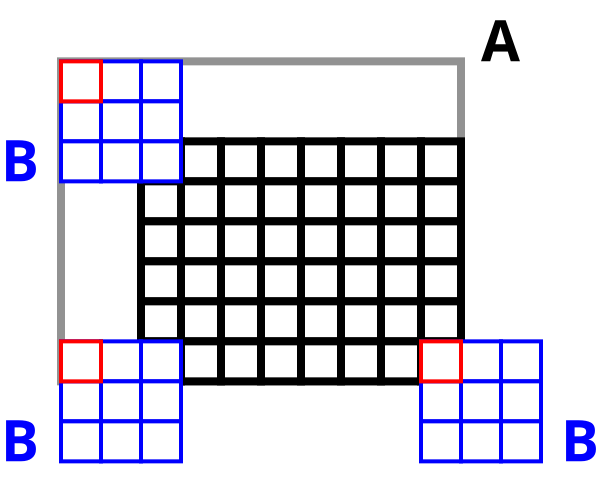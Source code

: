 <?xml version="1.0" encoding="UTF-8"?>
<dia:diagram xmlns:dia="http://www.lysator.liu.se/~alla/dia/">
  <dia:layer name="Segundo plano" visible="true" connectable="true" active="true">
    <dia:object type="Standard - Box" version="0" id="O0">
      <dia:attribute name="obj_pos">
        <dia:point val="12,4"/>
      </dia:attribute>
      <dia:attribute name="obj_bb">
        <dia:rectangle val="11.8,3.8;32.2,20.2"/>
      </dia:attribute>
      <dia:attribute name="elem_corner">
        <dia:point val="12,4"/>
      </dia:attribute>
      <dia:attribute name="elem_width">
        <dia:real val="20"/>
      </dia:attribute>
      <dia:attribute name="elem_height">
        <dia:real val="16"/>
      </dia:attribute>
      <dia:attribute name="border_width">
        <dia:real val="0.4"/>
      </dia:attribute>
      <dia:attribute name="border_color">
        <dia:color val="#929292ff"/>
      </dia:attribute>
      <dia:attribute name="show_background">
        <dia:boolean val="true"/>
      </dia:attribute>
    </dia:object>
    <dia:group>
      <dia:attribute name="meta">
        <dia:composite type="dict"/>
      </dia:attribute>
      <dia:attribute name="matrix"/>
      <dia:object type="Standard - Box" version="0" id="O1">
        <dia:attribute name="obj_pos">
          <dia:point val="16,8"/>
        </dia:attribute>
        <dia:attribute name="obj_bb">
          <dia:rectangle val="15.8,7.8;18.2,10.2"/>
        </dia:attribute>
        <dia:attribute name="elem_corner">
          <dia:point val="16,8"/>
        </dia:attribute>
        <dia:attribute name="elem_width">
          <dia:real val="2"/>
        </dia:attribute>
        <dia:attribute name="elem_height">
          <dia:real val="2"/>
        </dia:attribute>
        <dia:attribute name="border_width">
          <dia:real val="0.4"/>
        </dia:attribute>
        <dia:attribute name="show_background">
          <dia:boolean val="true"/>
        </dia:attribute>
      </dia:object>
      <dia:object type="Standard - Box" version="0" id="O2">
        <dia:attribute name="obj_pos">
          <dia:point val="18,8"/>
        </dia:attribute>
        <dia:attribute name="obj_bb">
          <dia:rectangle val="17.8,7.8;20.2,10.2"/>
        </dia:attribute>
        <dia:attribute name="elem_corner">
          <dia:point val="18,8"/>
        </dia:attribute>
        <dia:attribute name="elem_width">
          <dia:real val="2"/>
        </dia:attribute>
        <dia:attribute name="elem_height">
          <dia:real val="2"/>
        </dia:attribute>
        <dia:attribute name="border_width">
          <dia:real val="0.4"/>
        </dia:attribute>
        <dia:attribute name="show_background">
          <dia:boolean val="true"/>
        </dia:attribute>
      </dia:object>
      <dia:object type="Standard - Box" version="0" id="O3">
        <dia:attribute name="obj_pos">
          <dia:point val="16,10"/>
        </dia:attribute>
        <dia:attribute name="obj_bb">
          <dia:rectangle val="15.8,9.8;18.2,12.2"/>
        </dia:attribute>
        <dia:attribute name="elem_corner">
          <dia:point val="16,10"/>
        </dia:attribute>
        <dia:attribute name="elem_width">
          <dia:real val="2"/>
        </dia:attribute>
        <dia:attribute name="elem_height">
          <dia:real val="2"/>
        </dia:attribute>
        <dia:attribute name="border_width">
          <dia:real val="0.4"/>
        </dia:attribute>
        <dia:attribute name="show_background">
          <dia:boolean val="true"/>
        </dia:attribute>
      </dia:object>
      <dia:object type="Standard - Box" version="0" id="O4">
        <dia:attribute name="obj_pos">
          <dia:point val="18,10"/>
        </dia:attribute>
        <dia:attribute name="obj_bb">
          <dia:rectangle val="17.8,9.8;20.2,12.2"/>
        </dia:attribute>
        <dia:attribute name="elem_corner">
          <dia:point val="18,10"/>
        </dia:attribute>
        <dia:attribute name="elem_width">
          <dia:real val="2"/>
        </dia:attribute>
        <dia:attribute name="elem_height">
          <dia:real val="2"/>
        </dia:attribute>
        <dia:attribute name="border_width">
          <dia:real val="0.4"/>
        </dia:attribute>
        <dia:attribute name="show_background">
          <dia:boolean val="true"/>
        </dia:attribute>
      </dia:object>
      <dia:object type="Standard - Box" version="0" id="O5">
        <dia:attribute name="obj_pos">
          <dia:point val="20,8"/>
        </dia:attribute>
        <dia:attribute name="obj_bb">
          <dia:rectangle val="19.8,7.8;22.2,10.2"/>
        </dia:attribute>
        <dia:attribute name="elem_corner">
          <dia:point val="20,8"/>
        </dia:attribute>
        <dia:attribute name="elem_width">
          <dia:real val="2"/>
        </dia:attribute>
        <dia:attribute name="elem_height">
          <dia:real val="2"/>
        </dia:attribute>
        <dia:attribute name="border_width">
          <dia:real val="0.4"/>
        </dia:attribute>
        <dia:attribute name="show_background">
          <dia:boolean val="true"/>
        </dia:attribute>
      </dia:object>
      <dia:object type="Standard - Box" version="0" id="O6">
        <dia:attribute name="obj_pos">
          <dia:point val="22,8"/>
        </dia:attribute>
        <dia:attribute name="obj_bb">
          <dia:rectangle val="21.8,7.8;24.2,10.2"/>
        </dia:attribute>
        <dia:attribute name="elem_corner">
          <dia:point val="22,8"/>
        </dia:attribute>
        <dia:attribute name="elem_width">
          <dia:real val="2"/>
        </dia:attribute>
        <dia:attribute name="elem_height">
          <dia:real val="2"/>
        </dia:attribute>
        <dia:attribute name="border_width">
          <dia:real val="0.4"/>
        </dia:attribute>
        <dia:attribute name="show_background">
          <dia:boolean val="true"/>
        </dia:attribute>
      </dia:object>
      <dia:object type="Standard - Box" version="0" id="O7">
        <dia:attribute name="obj_pos">
          <dia:point val="20,10"/>
        </dia:attribute>
        <dia:attribute name="obj_bb">
          <dia:rectangle val="19.8,9.8;22.2,12.2"/>
        </dia:attribute>
        <dia:attribute name="elem_corner">
          <dia:point val="20,10"/>
        </dia:attribute>
        <dia:attribute name="elem_width">
          <dia:real val="2"/>
        </dia:attribute>
        <dia:attribute name="elem_height">
          <dia:real val="2"/>
        </dia:attribute>
        <dia:attribute name="border_width">
          <dia:real val="0.4"/>
        </dia:attribute>
        <dia:attribute name="show_background">
          <dia:boolean val="true"/>
        </dia:attribute>
      </dia:object>
      <dia:object type="Standard - Box" version="0" id="O8">
        <dia:attribute name="obj_pos">
          <dia:point val="22,10"/>
        </dia:attribute>
        <dia:attribute name="obj_bb">
          <dia:rectangle val="21.8,9.8;24.2,12.2"/>
        </dia:attribute>
        <dia:attribute name="elem_corner">
          <dia:point val="22,10"/>
        </dia:attribute>
        <dia:attribute name="elem_width">
          <dia:real val="2"/>
        </dia:attribute>
        <dia:attribute name="elem_height">
          <dia:real val="2"/>
        </dia:attribute>
        <dia:attribute name="border_width">
          <dia:real val="0.4"/>
        </dia:attribute>
        <dia:attribute name="show_background">
          <dia:boolean val="true"/>
        </dia:attribute>
      </dia:object>
      <dia:object type="Standard - Box" version="0" id="O9">
        <dia:attribute name="obj_pos">
          <dia:point val="16,12"/>
        </dia:attribute>
        <dia:attribute name="obj_bb">
          <dia:rectangle val="15.8,11.8;18.2,14.2"/>
        </dia:attribute>
        <dia:attribute name="elem_corner">
          <dia:point val="16,12"/>
        </dia:attribute>
        <dia:attribute name="elem_width">
          <dia:real val="2"/>
        </dia:attribute>
        <dia:attribute name="elem_height">
          <dia:real val="2"/>
        </dia:attribute>
        <dia:attribute name="border_width">
          <dia:real val="0.4"/>
        </dia:attribute>
        <dia:attribute name="show_background">
          <dia:boolean val="true"/>
        </dia:attribute>
      </dia:object>
      <dia:object type="Standard - Box" version="0" id="O10">
        <dia:attribute name="obj_pos">
          <dia:point val="18,12"/>
        </dia:attribute>
        <dia:attribute name="obj_bb">
          <dia:rectangle val="17.8,11.8;20.2,14.2"/>
        </dia:attribute>
        <dia:attribute name="elem_corner">
          <dia:point val="18,12"/>
        </dia:attribute>
        <dia:attribute name="elem_width">
          <dia:real val="2"/>
        </dia:attribute>
        <dia:attribute name="elem_height">
          <dia:real val="2"/>
        </dia:attribute>
        <dia:attribute name="border_width">
          <dia:real val="0.4"/>
        </dia:attribute>
        <dia:attribute name="show_background">
          <dia:boolean val="true"/>
        </dia:attribute>
      </dia:object>
      <dia:object type="Standard - Box" version="0" id="O11">
        <dia:attribute name="obj_pos">
          <dia:point val="16,14"/>
        </dia:attribute>
        <dia:attribute name="obj_bb">
          <dia:rectangle val="15.8,13.8;18.2,16.2"/>
        </dia:attribute>
        <dia:attribute name="elem_corner">
          <dia:point val="16,14"/>
        </dia:attribute>
        <dia:attribute name="elem_width">
          <dia:real val="2"/>
        </dia:attribute>
        <dia:attribute name="elem_height">
          <dia:real val="2"/>
        </dia:attribute>
        <dia:attribute name="border_width">
          <dia:real val="0.4"/>
        </dia:attribute>
        <dia:attribute name="show_background">
          <dia:boolean val="true"/>
        </dia:attribute>
      </dia:object>
      <dia:object type="Standard - Box" version="0" id="O12">
        <dia:attribute name="obj_pos">
          <dia:point val="18,14"/>
        </dia:attribute>
        <dia:attribute name="obj_bb">
          <dia:rectangle val="17.8,13.8;20.2,16.2"/>
        </dia:attribute>
        <dia:attribute name="elem_corner">
          <dia:point val="18,14"/>
        </dia:attribute>
        <dia:attribute name="elem_width">
          <dia:real val="2"/>
        </dia:attribute>
        <dia:attribute name="elem_height">
          <dia:real val="2"/>
        </dia:attribute>
        <dia:attribute name="border_width">
          <dia:real val="0.4"/>
        </dia:attribute>
        <dia:attribute name="show_background">
          <dia:boolean val="true"/>
        </dia:attribute>
      </dia:object>
      <dia:object type="Standard - Box" version="0" id="O13">
        <dia:attribute name="obj_pos">
          <dia:point val="20,12"/>
        </dia:attribute>
        <dia:attribute name="obj_bb">
          <dia:rectangle val="19.8,11.8;22.2,14.2"/>
        </dia:attribute>
        <dia:attribute name="elem_corner">
          <dia:point val="20,12"/>
        </dia:attribute>
        <dia:attribute name="elem_width">
          <dia:real val="2"/>
        </dia:attribute>
        <dia:attribute name="elem_height">
          <dia:real val="2"/>
        </dia:attribute>
        <dia:attribute name="border_width">
          <dia:real val="0.4"/>
        </dia:attribute>
        <dia:attribute name="show_background">
          <dia:boolean val="true"/>
        </dia:attribute>
      </dia:object>
      <dia:object type="Standard - Box" version="0" id="O14">
        <dia:attribute name="obj_pos">
          <dia:point val="22,12"/>
        </dia:attribute>
        <dia:attribute name="obj_bb">
          <dia:rectangle val="21.8,11.8;24.2,14.2"/>
        </dia:attribute>
        <dia:attribute name="elem_corner">
          <dia:point val="22,12"/>
        </dia:attribute>
        <dia:attribute name="elem_width">
          <dia:real val="2"/>
        </dia:attribute>
        <dia:attribute name="elem_height">
          <dia:real val="2"/>
        </dia:attribute>
        <dia:attribute name="border_width">
          <dia:real val="0.4"/>
        </dia:attribute>
        <dia:attribute name="show_background">
          <dia:boolean val="true"/>
        </dia:attribute>
      </dia:object>
      <dia:object type="Standard - Box" version="0" id="O15">
        <dia:attribute name="obj_pos">
          <dia:point val="20,14"/>
        </dia:attribute>
        <dia:attribute name="obj_bb">
          <dia:rectangle val="19.8,13.8;22.2,16.2"/>
        </dia:attribute>
        <dia:attribute name="elem_corner">
          <dia:point val="20,14"/>
        </dia:attribute>
        <dia:attribute name="elem_width">
          <dia:real val="2"/>
        </dia:attribute>
        <dia:attribute name="elem_height">
          <dia:real val="2"/>
        </dia:attribute>
        <dia:attribute name="border_width">
          <dia:real val="0.4"/>
        </dia:attribute>
        <dia:attribute name="show_background">
          <dia:boolean val="true"/>
        </dia:attribute>
      </dia:object>
      <dia:object type="Standard - Box" version="0" id="O16">
        <dia:attribute name="obj_pos">
          <dia:point val="22,14"/>
        </dia:attribute>
        <dia:attribute name="obj_bb">
          <dia:rectangle val="21.8,13.8;24.2,16.2"/>
        </dia:attribute>
        <dia:attribute name="elem_corner">
          <dia:point val="22,14"/>
        </dia:attribute>
        <dia:attribute name="elem_width">
          <dia:real val="2"/>
        </dia:attribute>
        <dia:attribute name="elem_height">
          <dia:real val="2"/>
        </dia:attribute>
        <dia:attribute name="border_width">
          <dia:real val="0.4"/>
        </dia:attribute>
        <dia:attribute name="show_background">
          <dia:boolean val="true"/>
        </dia:attribute>
      </dia:object>
      <dia:object type="Standard - Box" version="0" id="O17">
        <dia:attribute name="obj_pos">
          <dia:point val="24,8"/>
        </dia:attribute>
        <dia:attribute name="obj_bb">
          <dia:rectangle val="23.8,7.8;26.2,10.2"/>
        </dia:attribute>
        <dia:attribute name="elem_corner">
          <dia:point val="24,8"/>
        </dia:attribute>
        <dia:attribute name="elem_width">
          <dia:real val="2"/>
        </dia:attribute>
        <dia:attribute name="elem_height">
          <dia:real val="2"/>
        </dia:attribute>
        <dia:attribute name="border_width">
          <dia:real val="0.4"/>
        </dia:attribute>
        <dia:attribute name="show_background">
          <dia:boolean val="true"/>
        </dia:attribute>
      </dia:object>
      <dia:object type="Standard - Box" version="0" id="O18">
        <dia:attribute name="obj_pos">
          <dia:point val="26,8"/>
        </dia:attribute>
        <dia:attribute name="obj_bb">
          <dia:rectangle val="25.8,7.8;28.2,10.2"/>
        </dia:attribute>
        <dia:attribute name="elem_corner">
          <dia:point val="26,8"/>
        </dia:attribute>
        <dia:attribute name="elem_width">
          <dia:real val="2"/>
        </dia:attribute>
        <dia:attribute name="elem_height">
          <dia:real val="2"/>
        </dia:attribute>
        <dia:attribute name="border_width">
          <dia:real val="0.4"/>
        </dia:attribute>
        <dia:attribute name="show_background">
          <dia:boolean val="true"/>
        </dia:attribute>
      </dia:object>
      <dia:object type="Standard - Box" version="0" id="O19">
        <dia:attribute name="obj_pos">
          <dia:point val="24,10"/>
        </dia:attribute>
        <dia:attribute name="obj_bb">
          <dia:rectangle val="23.8,9.8;26.2,12.2"/>
        </dia:attribute>
        <dia:attribute name="elem_corner">
          <dia:point val="24,10"/>
        </dia:attribute>
        <dia:attribute name="elem_width">
          <dia:real val="2"/>
        </dia:attribute>
        <dia:attribute name="elem_height">
          <dia:real val="2"/>
        </dia:attribute>
        <dia:attribute name="border_width">
          <dia:real val="0.4"/>
        </dia:attribute>
        <dia:attribute name="show_background">
          <dia:boolean val="true"/>
        </dia:attribute>
      </dia:object>
      <dia:object type="Standard - Box" version="0" id="O20">
        <dia:attribute name="obj_pos">
          <dia:point val="26,10"/>
        </dia:attribute>
        <dia:attribute name="obj_bb">
          <dia:rectangle val="25.8,9.8;28.2,12.2"/>
        </dia:attribute>
        <dia:attribute name="elem_corner">
          <dia:point val="26,10"/>
        </dia:attribute>
        <dia:attribute name="elem_width">
          <dia:real val="2"/>
        </dia:attribute>
        <dia:attribute name="elem_height">
          <dia:real val="2"/>
        </dia:attribute>
        <dia:attribute name="border_width">
          <dia:real val="0.4"/>
        </dia:attribute>
        <dia:attribute name="show_background">
          <dia:boolean val="true"/>
        </dia:attribute>
      </dia:object>
      <dia:object type="Standard - Box" version="0" id="O21">
        <dia:attribute name="obj_pos">
          <dia:point val="24,12"/>
        </dia:attribute>
        <dia:attribute name="obj_bb">
          <dia:rectangle val="23.8,11.8;26.2,14.2"/>
        </dia:attribute>
        <dia:attribute name="elem_corner">
          <dia:point val="24,12"/>
        </dia:attribute>
        <dia:attribute name="elem_width">
          <dia:real val="2"/>
        </dia:attribute>
        <dia:attribute name="elem_height">
          <dia:real val="2"/>
        </dia:attribute>
        <dia:attribute name="border_width">
          <dia:real val="0.4"/>
        </dia:attribute>
        <dia:attribute name="show_background">
          <dia:boolean val="true"/>
        </dia:attribute>
      </dia:object>
      <dia:object type="Standard - Box" version="0" id="O22">
        <dia:attribute name="obj_pos">
          <dia:point val="26,12"/>
        </dia:attribute>
        <dia:attribute name="obj_bb">
          <dia:rectangle val="25.8,11.8;28.2,14.2"/>
        </dia:attribute>
        <dia:attribute name="elem_corner">
          <dia:point val="26,12"/>
        </dia:attribute>
        <dia:attribute name="elem_width">
          <dia:real val="2"/>
        </dia:attribute>
        <dia:attribute name="elem_height">
          <dia:real val="2"/>
        </dia:attribute>
        <dia:attribute name="border_width">
          <dia:real val="0.4"/>
        </dia:attribute>
        <dia:attribute name="show_background">
          <dia:boolean val="true"/>
        </dia:attribute>
      </dia:object>
      <dia:object type="Standard - Box" version="0" id="O23">
        <dia:attribute name="obj_pos">
          <dia:point val="24,14"/>
        </dia:attribute>
        <dia:attribute name="obj_bb">
          <dia:rectangle val="23.8,13.8;26.2,16.2"/>
        </dia:attribute>
        <dia:attribute name="elem_corner">
          <dia:point val="24,14"/>
        </dia:attribute>
        <dia:attribute name="elem_width">
          <dia:real val="2"/>
        </dia:attribute>
        <dia:attribute name="elem_height">
          <dia:real val="2"/>
        </dia:attribute>
        <dia:attribute name="border_width">
          <dia:real val="0.4"/>
        </dia:attribute>
        <dia:attribute name="show_background">
          <dia:boolean val="true"/>
        </dia:attribute>
      </dia:object>
      <dia:object type="Standard - Box" version="0" id="O24">
        <dia:attribute name="obj_pos">
          <dia:point val="26,14"/>
        </dia:attribute>
        <dia:attribute name="obj_bb">
          <dia:rectangle val="25.8,13.8;28.2,16.2"/>
        </dia:attribute>
        <dia:attribute name="elem_corner">
          <dia:point val="26,14"/>
        </dia:attribute>
        <dia:attribute name="elem_width">
          <dia:real val="2"/>
        </dia:attribute>
        <dia:attribute name="elem_height">
          <dia:real val="2"/>
        </dia:attribute>
        <dia:attribute name="border_width">
          <dia:real val="0.4"/>
        </dia:attribute>
        <dia:attribute name="show_background">
          <dia:boolean val="true"/>
        </dia:attribute>
      </dia:object>
      <dia:object type="Standard - Box" version="0" id="O25">
        <dia:attribute name="obj_pos">
          <dia:point val="16,16"/>
        </dia:attribute>
        <dia:attribute name="obj_bb">
          <dia:rectangle val="15.8,15.8;18.2,18.2"/>
        </dia:attribute>
        <dia:attribute name="elem_corner">
          <dia:point val="16,16"/>
        </dia:attribute>
        <dia:attribute name="elem_width">
          <dia:real val="2"/>
        </dia:attribute>
        <dia:attribute name="elem_height">
          <dia:real val="2"/>
        </dia:attribute>
        <dia:attribute name="border_width">
          <dia:real val="0.4"/>
        </dia:attribute>
        <dia:attribute name="show_background">
          <dia:boolean val="true"/>
        </dia:attribute>
      </dia:object>
      <dia:object type="Standard - Box" version="0" id="O26">
        <dia:attribute name="obj_pos">
          <dia:point val="18,16"/>
        </dia:attribute>
        <dia:attribute name="obj_bb">
          <dia:rectangle val="17.8,15.8;20.2,18.2"/>
        </dia:attribute>
        <dia:attribute name="elem_corner">
          <dia:point val="18,16"/>
        </dia:attribute>
        <dia:attribute name="elem_width">
          <dia:real val="2"/>
        </dia:attribute>
        <dia:attribute name="elem_height">
          <dia:real val="2"/>
        </dia:attribute>
        <dia:attribute name="border_width">
          <dia:real val="0.4"/>
        </dia:attribute>
        <dia:attribute name="show_background">
          <dia:boolean val="true"/>
        </dia:attribute>
      </dia:object>
      <dia:object type="Standard - Box" version="0" id="O27">
        <dia:attribute name="obj_pos">
          <dia:point val="16,18"/>
        </dia:attribute>
        <dia:attribute name="obj_bb">
          <dia:rectangle val="15.8,17.8;18.2,20.2"/>
        </dia:attribute>
        <dia:attribute name="elem_corner">
          <dia:point val="16,18"/>
        </dia:attribute>
        <dia:attribute name="elem_width">
          <dia:real val="2"/>
        </dia:attribute>
        <dia:attribute name="elem_height">
          <dia:real val="2"/>
        </dia:attribute>
        <dia:attribute name="border_width">
          <dia:real val="0.4"/>
        </dia:attribute>
        <dia:attribute name="show_background">
          <dia:boolean val="true"/>
        </dia:attribute>
      </dia:object>
      <dia:object type="Standard - Box" version="0" id="O28">
        <dia:attribute name="obj_pos">
          <dia:point val="18,18"/>
        </dia:attribute>
        <dia:attribute name="obj_bb">
          <dia:rectangle val="17.8,17.8;20.2,20.2"/>
        </dia:attribute>
        <dia:attribute name="elem_corner">
          <dia:point val="18,18"/>
        </dia:attribute>
        <dia:attribute name="elem_width">
          <dia:real val="2"/>
        </dia:attribute>
        <dia:attribute name="elem_height">
          <dia:real val="2"/>
        </dia:attribute>
        <dia:attribute name="border_width">
          <dia:real val="0.4"/>
        </dia:attribute>
        <dia:attribute name="show_background">
          <dia:boolean val="true"/>
        </dia:attribute>
      </dia:object>
      <dia:object type="Standard - Box" version="0" id="O29">
        <dia:attribute name="obj_pos">
          <dia:point val="20,16"/>
        </dia:attribute>
        <dia:attribute name="obj_bb">
          <dia:rectangle val="19.8,15.8;22.2,18.2"/>
        </dia:attribute>
        <dia:attribute name="elem_corner">
          <dia:point val="20,16"/>
        </dia:attribute>
        <dia:attribute name="elem_width">
          <dia:real val="2"/>
        </dia:attribute>
        <dia:attribute name="elem_height">
          <dia:real val="2"/>
        </dia:attribute>
        <dia:attribute name="border_width">
          <dia:real val="0.4"/>
        </dia:attribute>
        <dia:attribute name="show_background">
          <dia:boolean val="true"/>
        </dia:attribute>
      </dia:object>
      <dia:object type="Standard - Box" version="0" id="O30">
        <dia:attribute name="obj_pos">
          <dia:point val="22,16"/>
        </dia:attribute>
        <dia:attribute name="obj_bb">
          <dia:rectangle val="21.8,15.8;24.2,18.2"/>
        </dia:attribute>
        <dia:attribute name="elem_corner">
          <dia:point val="22,16"/>
        </dia:attribute>
        <dia:attribute name="elem_width">
          <dia:real val="2"/>
        </dia:attribute>
        <dia:attribute name="elem_height">
          <dia:real val="2"/>
        </dia:attribute>
        <dia:attribute name="border_width">
          <dia:real val="0.4"/>
        </dia:attribute>
        <dia:attribute name="show_background">
          <dia:boolean val="true"/>
        </dia:attribute>
      </dia:object>
      <dia:object type="Standard - Box" version="0" id="O31">
        <dia:attribute name="obj_pos">
          <dia:point val="20,18"/>
        </dia:attribute>
        <dia:attribute name="obj_bb">
          <dia:rectangle val="19.8,17.8;22.2,20.2"/>
        </dia:attribute>
        <dia:attribute name="elem_corner">
          <dia:point val="20,18"/>
        </dia:attribute>
        <dia:attribute name="elem_width">
          <dia:real val="2"/>
        </dia:attribute>
        <dia:attribute name="elem_height">
          <dia:real val="2"/>
        </dia:attribute>
        <dia:attribute name="border_width">
          <dia:real val="0.4"/>
        </dia:attribute>
        <dia:attribute name="show_background">
          <dia:boolean val="true"/>
        </dia:attribute>
      </dia:object>
      <dia:object type="Standard - Box" version="0" id="O32">
        <dia:attribute name="obj_pos">
          <dia:point val="22,18"/>
        </dia:attribute>
        <dia:attribute name="obj_bb">
          <dia:rectangle val="21.8,17.8;24.2,20.2"/>
        </dia:attribute>
        <dia:attribute name="elem_corner">
          <dia:point val="22,18"/>
        </dia:attribute>
        <dia:attribute name="elem_width">
          <dia:real val="2"/>
        </dia:attribute>
        <dia:attribute name="elem_height">
          <dia:real val="2"/>
        </dia:attribute>
        <dia:attribute name="border_width">
          <dia:real val="0.4"/>
        </dia:attribute>
        <dia:attribute name="show_background">
          <dia:boolean val="true"/>
        </dia:attribute>
      </dia:object>
      <dia:object type="Standard - Box" version="0" id="O33">
        <dia:attribute name="obj_pos">
          <dia:point val="24,16"/>
        </dia:attribute>
        <dia:attribute name="obj_bb">
          <dia:rectangle val="23.8,15.8;26.2,18.2"/>
        </dia:attribute>
        <dia:attribute name="elem_corner">
          <dia:point val="24,16"/>
        </dia:attribute>
        <dia:attribute name="elem_width">
          <dia:real val="2"/>
        </dia:attribute>
        <dia:attribute name="elem_height">
          <dia:real val="2"/>
        </dia:attribute>
        <dia:attribute name="border_width">
          <dia:real val="0.4"/>
        </dia:attribute>
        <dia:attribute name="show_background">
          <dia:boolean val="true"/>
        </dia:attribute>
      </dia:object>
      <dia:object type="Standard - Box" version="0" id="O34">
        <dia:attribute name="obj_pos">
          <dia:point val="26,16"/>
        </dia:attribute>
        <dia:attribute name="obj_bb">
          <dia:rectangle val="25.8,15.8;28.2,18.2"/>
        </dia:attribute>
        <dia:attribute name="elem_corner">
          <dia:point val="26,16"/>
        </dia:attribute>
        <dia:attribute name="elem_width">
          <dia:real val="2"/>
        </dia:attribute>
        <dia:attribute name="elem_height">
          <dia:real val="2"/>
        </dia:attribute>
        <dia:attribute name="border_width">
          <dia:real val="0.4"/>
        </dia:attribute>
        <dia:attribute name="show_background">
          <dia:boolean val="true"/>
        </dia:attribute>
      </dia:object>
      <dia:object type="Standard - Box" version="0" id="O35">
        <dia:attribute name="obj_pos">
          <dia:point val="24,18"/>
        </dia:attribute>
        <dia:attribute name="obj_bb">
          <dia:rectangle val="23.8,17.8;26.2,20.2"/>
        </dia:attribute>
        <dia:attribute name="elem_corner">
          <dia:point val="24,18"/>
        </dia:attribute>
        <dia:attribute name="elem_width">
          <dia:real val="2"/>
        </dia:attribute>
        <dia:attribute name="elem_height">
          <dia:real val="2"/>
        </dia:attribute>
        <dia:attribute name="border_width">
          <dia:real val="0.4"/>
        </dia:attribute>
        <dia:attribute name="show_background">
          <dia:boolean val="true"/>
        </dia:attribute>
      </dia:object>
      <dia:object type="Standard - Box" version="0" id="O36">
        <dia:attribute name="obj_pos">
          <dia:point val="26,18"/>
        </dia:attribute>
        <dia:attribute name="obj_bb">
          <dia:rectangle val="25.8,17.8;28.2,20.2"/>
        </dia:attribute>
        <dia:attribute name="elem_corner">
          <dia:point val="26,18"/>
        </dia:attribute>
        <dia:attribute name="elem_width">
          <dia:real val="2"/>
        </dia:attribute>
        <dia:attribute name="elem_height">
          <dia:real val="2"/>
        </dia:attribute>
        <dia:attribute name="border_width">
          <dia:real val="0.4"/>
        </dia:attribute>
        <dia:attribute name="show_background">
          <dia:boolean val="true"/>
        </dia:attribute>
      </dia:object>
      <dia:object type="Standard - Box" version="0" id="O37">
        <dia:attribute name="obj_pos">
          <dia:point val="28,8"/>
        </dia:attribute>
        <dia:attribute name="obj_bb">
          <dia:rectangle val="27.8,7.8;30.2,10.2"/>
        </dia:attribute>
        <dia:attribute name="elem_corner">
          <dia:point val="28,8"/>
        </dia:attribute>
        <dia:attribute name="elem_width">
          <dia:real val="2"/>
        </dia:attribute>
        <dia:attribute name="elem_height">
          <dia:real val="2"/>
        </dia:attribute>
        <dia:attribute name="border_width">
          <dia:real val="0.4"/>
        </dia:attribute>
        <dia:attribute name="show_background">
          <dia:boolean val="true"/>
        </dia:attribute>
      </dia:object>
      <dia:object type="Standard - Box" version="0" id="O38">
        <dia:attribute name="obj_pos">
          <dia:point val="30,8"/>
        </dia:attribute>
        <dia:attribute name="obj_bb">
          <dia:rectangle val="29.8,7.8;32.2,10.2"/>
        </dia:attribute>
        <dia:attribute name="elem_corner">
          <dia:point val="30,8"/>
        </dia:attribute>
        <dia:attribute name="elem_width">
          <dia:real val="2"/>
        </dia:attribute>
        <dia:attribute name="elem_height">
          <dia:real val="2"/>
        </dia:attribute>
        <dia:attribute name="border_width">
          <dia:real val="0.4"/>
        </dia:attribute>
        <dia:attribute name="show_background">
          <dia:boolean val="true"/>
        </dia:attribute>
      </dia:object>
      <dia:object type="Standard - Box" version="0" id="O39">
        <dia:attribute name="obj_pos">
          <dia:point val="28,10"/>
        </dia:attribute>
        <dia:attribute name="obj_bb">
          <dia:rectangle val="27.8,9.8;30.2,12.2"/>
        </dia:attribute>
        <dia:attribute name="elem_corner">
          <dia:point val="28,10"/>
        </dia:attribute>
        <dia:attribute name="elem_width">
          <dia:real val="2"/>
        </dia:attribute>
        <dia:attribute name="elem_height">
          <dia:real val="2"/>
        </dia:attribute>
        <dia:attribute name="border_width">
          <dia:real val="0.4"/>
        </dia:attribute>
        <dia:attribute name="show_background">
          <dia:boolean val="true"/>
        </dia:attribute>
      </dia:object>
      <dia:object type="Standard - Box" version="0" id="O40">
        <dia:attribute name="obj_pos">
          <dia:point val="30,10"/>
        </dia:attribute>
        <dia:attribute name="obj_bb">
          <dia:rectangle val="29.8,9.8;32.2,12.2"/>
        </dia:attribute>
        <dia:attribute name="elem_corner">
          <dia:point val="30,10"/>
        </dia:attribute>
        <dia:attribute name="elem_width">
          <dia:real val="2"/>
        </dia:attribute>
        <dia:attribute name="elem_height">
          <dia:real val="2"/>
        </dia:attribute>
        <dia:attribute name="border_width">
          <dia:real val="0.4"/>
        </dia:attribute>
        <dia:attribute name="show_background">
          <dia:boolean val="true"/>
        </dia:attribute>
      </dia:object>
      <dia:object type="Standard - Box" version="0" id="O41">
        <dia:attribute name="obj_pos">
          <dia:point val="28,12"/>
        </dia:attribute>
        <dia:attribute name="obj_bb">
          <dia:rectangle val="27.8,11.8;30.2,14.2"/>
        </dia:attribute>
        <dia:attribute name="elem_corner">
          <dia:point val="28,12"/>
        </dia:attribute>
        <dia:attribute name="elem_width">
          <dia:real val="2"/>
        </dia:attribute>
        <dia:attribute name="elem_height">
          <dia:real val="2"/>
        </dia:attribute>
        <dia:attribute name="border_width">
          <dia:real val="0.4"/>
        </dia:attribute>
        <dia:attribute name="show_background">
          <dia:boolean val="true"/>
        </dia:attribute>
      </dia:object>
      <dia:object type="Standard - Box" version="0" id="O42">
        <dia:attribute name="obj_pos">
          <dia:point val="30,12"/>
        </dia:attribute>
        <dia:attribute name="obj_bb">
          <dia:rectangle val="29.8,11.8;32.2,14.2"/>
        </dia:attribute>
        <dia:attribute name="elem_corner">
          <dia:point val="30,12"/>
        </dia:attribute>
        <dia:attribute name="elem_width">
          <dia:real val="2"/>
        </dia:attribute>
        <dia:attribute name="elem_height">
          <dia:real val="2"/>
        </dia:attribute>
        <dia:attribute name="border_width">
          <dia:real val="0.4"/>
        </dia:attribute>
        <dia:attribute name="show_background">
          <dia:boolean val="true"/>
        </dia:attribute>
      </dia:object>
      <dia:object type="Standard - Box" version="0" id="O43">
        <dia:attribute name="obj_pos">
          <dia:point val="28,14"/>
        </dia:attribute>
        <dia:attribute name="obj_bb">
          <dia:rectangle val="27.8,13.8;30.2,16.2"/>
        </dia:attribute>
        <dia:attribute name="elem_corner">
          <dia:point val="28,14"/>
        </dia:attribute>
        <dia:attribute name="elem_width">
          <dia:real val="2"/>
        </dia:attribute>
        <dia:attribute name="elem_height">
          <dia:real val="2"/>
        </dia:attribute>
        <dia:attribute name="border_width">
          <dia:real val="0.4"/>
        </dia:attribute>
        <dia:attribute name="show_background">
          <dia:boolean val="true"/>
        </dia:attribute>
      </dia:object>
      <dia:object type="Standard - Box" version="0" id="O44">
        <dia:attribute name="obj_pos">
          <dia:point val="30,14"/>
        </dia:attribute>
        <dia:attribute name="obj_bb">
          <dia:rectangle val="29.8,13.8;32.2,16.2"/>
        </dia:attribute>
        <dia:attribute name="elem_corner">
          <dia:point val="30,14"/>
        </dia:attribute>
        <dia:attribute name="elem_width">
          <dia:real val="2"/>
        </dia:attribute>
        <dia:attribute name="elem_height">
          <dia:real val="2"/>
        </dia:attribute>
        <dia:attribute name="border_width">
          <dia:real val="0.4"/>
        </dia:attribute>
        <dia:attribute name="show_background">
          <dia:boolean val="true"/>
        </dia:attribute>
      </dia:object>
      <dia:object type="Standard - Box" version="0" id="O45">
        <dia:attribute name="obj_pos">
          <dia:point val="28,16"/>
        </dia:attribute>
        <dia:attribute name="obj_bb">
          <dia:rectangle val="27.8,15.8;30.2,18.2"/>
        </dia:attribute>
        <dia:attribute name="elem_corner">
          <dia:point val="28,16"/>
        </dia:attribute>
        <dia:attribute name="elem_width">
          <dia:real val="2"/>
        </dia:attribute>
        <dia:attribute name="elem_height">
          <dia:real val="2"/>
        </dia:attribute>
        <dia:attribute name="border_width">
          <dia:real val="0.4"/>
        </dia:attribute>
        <dia:attribute name="show_background">
          <dia:boolean val="true"/>
        </dia:attribute>
      </dia:object>
      <dia:object type="Standard - Box" version="0" id="O46">
        <dia:attribute name="obj_pos">
          <dia:point val="30,16"/>
        </dia:attribute>
        <dia:attribute name="obj_bb">
          <dia:rectangle val="29.8,15.8;32.2,18.2"/>
        </dia:attribute>
        <dia:attribute name="elem_corner">
          <dia:point val="30,16"/>
        </dia:attribute>
        <dia:attribute name="elem_width">
          <dia:real val="2"/>
        </dia:attribute>
        <dia:attribute name="elem_height">
          <dia:real val="2"/>
        </dia:attribute>
        <dia:attribute name="border_width">
          <dia:real val="0.4"/>
        </dia:attribute>
        <dia:attribute name="show_background">
          <dia:boolean val="true"/>
        </dia:attribute>
      </dia:object>
      <dia:object type="Standard - Box" version="0" id="O47">
        <dia:attribute name="obj_pos">
          <dia:point val="28,18"/>
        </dia:attribute>
        <dia:attribute name="obj_bb">
          <dia:rectangle val="27.8,17.8;30.2,20.2"/>
        </dia:attribute>
        <dia:attribute name="elem_corner">
          <dia:point val="28,18"/>
        </dia:attribute>
        <dia:attribute name="elem_width">
          <dia:real val="2"/>
        </dia:attribute>
        <dia:attribute name="elem_height">
          <dia:real val="2"/>
        </dia:attribute>
        <dia:attribute name="border_width">
          <dia:real val="0.4"/>
        </dia:attribute>
        <dia:attribute name="show_background">
          <dia:boolean val="true"/>
        </dia:attribute>
      </dia:object>
      <dia:object type="Standard - Box" version="0" id="O48">
        <dia:attribute name="obj_pos">
          <dia:point val="30,18"/>
        </dia:attribute>
        <dia:attribute name="obj_bb">
          <dia:rectangle val="29.8,17.8;32.2,20.2"/>
        </dia:attribute>
        <dia:attribute name="elem_corner">
          <dia:point val="30,18"/>
        </dia:attribute>
        <dia:attribute name="elem_width">
          <dia:real val="2"/>
        </dia:attribute>
        <dia:attribute name="elem_height">
          <dia:real val="2"/>
        </dia:attribute>
        <dia:attribute name="border_width">
          <dia:real val="0.4"/>
        </dia:attribute>
        <dia:attribute name="show_background">
          <dia:boolean val="true"/>
        </dia:attribute>
      </dia:object>
    </dia:group>
    <dia:group>
      <dia:attribute name="meta">
        <dia:composite type="dict"/>
      </dia:attribute>
      <dia:attribute name="matrix"/>
      <dia:object type="Standard - Box" version="0" id="O49">
        <dia:attribute name="obj_pos">
          <dia:point val="30,18"/>
        </dia:attribute>
        <dia:attribute name="obj_bb">
          <dia:rectangle val="29.9,17.9;32.1,20.1"/>
        </dia:attribute>
        <dia:attribute name="elem_corner">
          <dia:point val="30,18"/>
        </dia:attribute>
        <dia:attribute name="elem_width">
          <dia:real val="2"/>
        </dia:attribute>
        <dia:attribute name="elem_height">
          <dia:real val="2"/>
        </dia:attribute>
        <dia:attribute name="border_width">
          <dia:real val="0.2"/>
        </dia:attribute>
        <dia:attribute name="border_color">
          <dia:color val="#0000ffff"/>
        </dia:attribute>
        <dia:attribute name="show_background">
          <dia:boolean val="true"/>
        </dia:attribute>
      </dia:object>
      <dia:object type="Standard - Box" version="0" id="O50">
        <dia:attribute name="obj_pos">
          <dia:point val="32,18"/>
        </dia:attribute>
        <dia:attribute name="obj_bb">
          <dia:rectangle val="31.9,17.9;34.1,20.1"/>
        </dia:attribute>
        <dia:attribute name="elem_corner">
          <dia:point val="32,18"/>
        </dia:attribute>
        <dia:attribute name="elem_width">
          <dia:real val="2"/>
        </dia:attribute>
        <dia:attribute name="elem_height">
          <dia:real val="2"/>
        </dia:attribute>
        <dia:attribute name="border_width">
          <dia:real val="0.2"/>
        </dia:attribute>
        <dia:attribute name="border_color">
          <dia:color val="#0000ffff"/>
        </dia:attribute>
        <dia:attribute name="show_background">
          <dia:boolean val="true"/>
        </dia:attribute>
      </dia:object>
      <dia:object type="Standard - Box" version="0" id="O51">
        <dia:attribute name="obj_pos">
          <dia:point val="30,20"/>
        </dia:attribute>
        <dia:attribute name="obj_bb">
          <dia:rectangle val="29.9,19.9;32.1,22.1"/>
        </dia:attribute>
        <dia:attribute name="elem_corner">
          <dia:point val="30,20"/>
        </dia:attribute>
        <dia:attribute name="elem_width">
          <dia:real val="2"/>
        </dia:attribute>
        <dia:attribute name="elem_height">
          <dia:real val="2"/>
        </dia:attribute>
        <dia:attribute name="border_width">
          <dia:real val="0.2"/>
        </dia:attribute>
        <dia:attribute name="border_color">
          <dia:color val="#0000ffff"/>
        </dia:attribute>
        <dia:attribute name="show_background">
          <dia:boolean val="true"/>
        </dia:attribute>
      </dia:object>
      <dia:object type="Standard - Box" version="0" id="O52">
        <dia:attribute name="obj_pos">
          <dia:point val="32,20"/>
        </dia:attribute>
        <dia:attribute name="obj_bb">
          <dia:rectangle val="31.9,19.9;34.1,22.1"/>
        </dia:attribute>
        <dia:attribute name="elem_corner">
          <dia:point val="32,20"/>
        </dia:attribute>
        <dia:attribute name="elem_width">
          <dia:real val="2"/>
        </dia:attribute>
        <dia:attribute name="elem_height">
          <dia:real val="2"/>
        </dia:attribute>
        <dia:attribute name="border_width">
          <dia:real val="0.2"/>
        </dia:attribute>
        <dia:attribute name="border_color">
          <dia:color val="#0000ffff"/>
        </dia:attribute>
        <dia:attribute name="show_background">
          <dia:boolean val="true"/>
        </dia:attribute>
      </dia:object>
      <dia:object type="Standard - Box" version="0" id="O53">
        <dia:attribute name="obj_pos">
          <dia:point val="30,18"/>
        </dia:attribute>
        <dia:attribute name="obj_bb">
          <dia:rectangle val="29.9,17.9;32.1,20.1"/>
        </dia:attribute>
        <dia:attribute name="elem_corner">
          <dia:point val="30,18"/>
        </dia:attribute>
        <dia:attribute name="elem_width">
          <dia:real val="2"/>
        </dia:attribute>
        <dia:attribute name="elem_height">
          <dia:real val="2"/>
        </dia:attribute>
        <dia:attribute name="border_width">
          <dia:real val="0.2"/>
        </dia:attribute>
        <dia:attribute name="border_color">
          <dia:color val="#ff0000ff"/>
        </dia:attribute>
        <dia:attribute name="show_background">
          <dia:boolean val="true"/>
        </dia:attribute>
      </dia:object>
      <dia:object type="Standard - Box" version="0" id="O54">
        <dia:attribute name="obj_pos">
          <dia:point val="30,22"/>
        </dia:attribute>
        <dia:attribute name="obj_bb">
          <dia:rectangle val="29.9,21.9;32.1,24.1"/>
        </dia:attribute>
        <dia:attribute name="elem_corner">
          <dia:point val="30,22"/>
        </dia:attribute>
        <dia:attribute name="elem_width">
          <dia:real val="2"/>
        </dia:attribute>
        <dia:attribute name="elem_height">
          <dia:real val="2"/>
        </dia:attribute>
        <dia:attribute name="border_width">
          <dia:real val="0.2"/>
        </dia:attribute>
        <dia:attribute name="border_color">
          <dia:color val="#0000ffff"/>
        </dia:attribute>
        <dia:attribute name="show_background">
          <dia:boolean val="true"/>
        </dia:attribute>
      </dia:object>
      <dia:object type="Standard - Box" version="0" id="O55">
        <dia:attribute name="obj_pos">
          <dia:point val="32,22"/>
        </dia:attribute>
        <dia:attribute name="obj_bb">
          <dia:rectangle val="31.9,21.9;34.1,24.1"/>
        </dia:attribute>
        <dia:attribute name="elem_corner">
          <dia:point val="32,22"/>
        </dia:attribute>
        <dia:attribute name="elem_width">
          <dia:real val="2"/>
        </dia:attribute>
        <dia:attribute name="elem_height">
          <dia:real val="2"/>
        </dia:attribute>
        <dia:attribute name="border_width">
          <dia:real val="0.2"/>
        </dia:attribute>
        <dia:attribute name="border_color">
          <dia:color val="#0000ffff"/>
        </dia:attribute>
        <dia:attribute name="show_background">
          <dia:boolean val="true"/>
        </dia:attribute>
      </dia:object>
      <dia:object type="Standard - Box" version="0" id="O56">
        <dia:attribute name="obj_pos">
          <dia:point val="34,18"/>
        </dia:attribute>
        <dia:attribute name="obj_bb">
          <dia:rectangle val="33.9,17.9;36.1,20.1"/>
        </dia:attribute>
        <dia:attribute name="elem_corner">
          <dia:point val="34,18"/>
        </dia:attribute>
        <dia:attribute name="elem_width">
          <dia:real val="2"/>
        </dia:attribute>
        <dia:attribute name="elem_height">
          <dia:real val="2"/>
        </dia:attribute>
        <dia:attribute name="border_width">
          <dia:real val="0.2"/>
        </dia:attribute>
        <dia:attribute name="border_color">
          <dia:color val="#0000ffff"/>
        </dia:attribute>
        <dia:attribute name="show_background">
          <dia:boolean val="true"/>
        </dia:attribute>
      </dia:object>
      <dia:object type="Standard - Box" version="0" id="O57">
        <dia:attribute name="obj_pos">
          <dia:point val="34,20"/>
        </dia:attribute>
        <dia:attribute name="obj_bb">
          <dia:rectangle val="33.9,19.9;36.1,22.1"/>
        </dia:attribute>
        <dia:attribute name="elem_corner">
          <dia:point val="34,20"/>
        </dia:attribute>
        <dia:attribute name="elem_width">
          <dia:real val="2"/>
        </dia:attribute>
        <dia:attribute name="elem_height">
          <dia:real val="2"/>
        </dia:attribute>
        <dia:attribute name="border_width">
          <dia:real val="0.2"/>
        </dia:attribute>
        <dia:attribute name="border_color">
          <dia:color val="#0000ffff"/>
        </dia:attribute>
        <dia:attribute name="show_background">
          <dia:boolean val="true"/>
        </dia:attribute>
      </dia:object>
      <dia:object type="Standard - Box" version="0" id="O58">
        <dia:attribute name="obj_pos">
          <dia:point val="34,22"/>
        </dia:attribute>
        <dia:attribute name="obj_bb">
          <dia:rectangle val="33.9,21.9;36.1,24.1"/>
        </dia:attribute>
        <dia:attribute name="elem_corner">
          <dia:point val="34,22"/>
        </dia:attribute>
        <dia:attribute name="elem_width">
          <dia:real val="2"/>
        </dia:attribute>
        <dia:attribute name="elem_height">
          <dia:real val="2"/>
        </dia:attribute>
        <dia:attribute name="border_width">
          <dia:real val="0.2"/>
        </dia:attribute>
        <dia:attribute name="border_color">
          <dia:color val="#0000ffff"/>
        </dia:attribute>
        <dia:attribute name="show_background">
          <dia:boolean val="true"/>
        </dia:attribute>
      </dia:object>
    </dia:group>
    <dia:group>
      <dia:attribute name="meta">
        <dia:composite type="dict"/>
      </dia:attribute>
      <dia:attribute name="matrix"/>
      <dia:object type="Standard - Box" version="0" id="O59">
        <dia:attribute name="obj_pos">
          <dia:point val="12,4"/>
        </dia:attribute>
        <dia:attribute name="obj_bb">
          <dia:rectangle val="11.9,3.9;14.1,6.1"/>
        </dia:attribute>
        <dia:attribute name="elem_corner">
          <dia:point val="12,4"/>
        </dia:attribute>
        <dia:attribute name="elem_width">
          <dia:real val="2"/>
        </dia:attribute>
        <dia:attribute name="elem_height">
          <dia:real val="2"/>
        </dia:attribute>
        <dia:attribute name="border_width">
          <dia:real val="0.2"/>
        </dia:attribute>
        <dia:attribute name="border_color">
          <dia:color val="#0000ffff"/>
        </dia:attribute>
        <dia:attribute name="show_background">
          <dia:boolean val="true"/>
        </dia:attribute>
      </dia:object>
      <dia:object type="Standard - Box" version="0" id="O60">
        <dia:attribute name="obj_pos">
          <dia:point val="14,4"/>
        </dia:attribute>
        <dia:attribute name="obj_bb">
          <dia:rectangle val="13.9,3.9;16.1,6.1"/>
        </dia:attribute>
        <dia:attribute name="elem_corner">
          <dia:point val="14,4"/>
        </dia:attribute>
        <dia:attribute name="elem_width">
          <dia:real val="2"/>
        </dia:attribute>
        <dia:attribute name="elem_height">
          <dia:real val="2"/>
        </dia:attribute>
        <dia:attribute name="border_width">
          <dia:real val="0.2"/>
        </dia:attribute>
        <dia:attribute name="border_color">
          <dia:color val="#0000ffff"/>
        </dia:attribute>
        <dia:attribute name="show_background">
          <dia:boolean val="true"/>
        </dia:attribute>
      </dia:object>
      <dia:object type="Standard - Box" version="0" id="O61">
        <dia:attribute name="obj_pos">
          <dia:point val="12,6"/>
        </dia:attribute>
        <dia:attribute name="obj_bb">
          <dia:rectangle val="11.9,5.9;14.1,8.1"/>
        </dia:attribute>
        <dia:attribute name="elem_corner">
          <dia:point val="12,6"/>
        </dia:attribute>
        <dia:attribute name="elem_width">
          <dia:real val="2"/>
        </dia:attribute>
        <dia:attribute name="elem_height">
          <dia:real val="2"/>
        </dia:attribute>
        <dia:attribute name="border_width">
          <dia:real val="0.2"/>
        </dia:attribute>
        <dia:attribute name="border_color">
          <dia:color val="#0000ffff"/>
        </dia:attribute>
        <dia:attribute name="show_background">
          <dia:boolean val="true"/>
        </dia:attribute>
      </dia:object>
      <dia:object type="Standard - Box" version="0" id="O62">
        <dia:attribute name="obj_pos">
          <dia:point val="14,6"/>
        </dia:attribute>
        <dia:attribute name="obj_bb">
          <dia:rectangle val="13.9,5.9;16.1,8.1"/>
        </dia:attribute>
        <dia:attribute name="elem_corner">
          <dia:point val="14,6"/>
        </dia:attribute>
        <dia:attribute name="elem_width">
          <dia:real val="2"/>
        </dia:attribute>
        <dia:attribute name="elem_height">
          <dia:real val="2"/>
        </dia:attribute>
        <dia:attribute name="border_width">
          <dia:real val="0.2"/>
        </dia:attribute>
        <dia:attribute name="border_color">
          <dia:color val="#0000ffff"/>
        </dia:attribute>
        <dia:attribute name="show_background">
          <dia:boolean val="true"/>
        </dia:attribute>
      </dia:object>
      <dia:object type="Standard - Box" version="0" id="O63">
        <dia:attribute name="obj_pos">
          <dia:point val="12,4"/>
        </dia:attribute>
        <dia:attribute name="obj_bb">
          <dia:rectangle val="11.9,3.9;14.1,6.1"/>
        </dia:attribute>
        <dia:attribute name="elem_corner">
          <dia:point val="12,4"/>
        </dia:attribute>
        <dia:attribute name="elem_width">
          <dia:real val="2"/>
        </dia:attribute>
        <dia:attribute name="elem_height">
          <dia:real val="2"/>
        </dia:attribute>
        <dia:attribute name="border_width">
          <dia:real val="0.2"/>
        </dia:attribute>
        <dia:attribute name="border_color">
          <dia:color val="#ff0000ff"/>
        </dia:attribute>
        <dia:attribute name="show_background">
          <dia:boolean val="true"/>
        </dia:attribute>
      </dia:object>
      <dia:object type="Standard - Box" version="0" id="O64">
        <dia:attribute name="obj_pos">
          <dia:point val="12,8"/>
        </dia:attribute>
        <dia:attribute name="obj_bb">
          <dia:rectangle val="11.9,7.9;14.1,10.1"/>
        </dia:attribute>
        <dia:attribute name="elem_corner">
          <dia:point val="12,8"/>
        </dia:attribute>
        <dia:attribute name="elem_width">
          <dia:real val="2"/>
        </dia:attribute>
        <dia:attribute name="elem_height">
          <dia:real val="2"/>
        </dia:attribute>
        <dia:attribute name="border_width">
          <dia:real val="0.2"/>
        </dia:attribute>
        <dia:attribute name="border_color">
          <dia:color val="#0000ffff"/>
        </dia:attribute>
        <dia:attribute name="show_background">
          <dia:boolean val="true"/>
        </dia:attribute>
      </dia:object>
      <dia:object type="Standard - Box" version="0" id="O65">
        <dia:attribute name="obj_pos">
          <dia:point val="14,8"/>
        </dia:attribute>
        <dia:attribute name="obj_bb">
          <dia:rectangle val="13.9,7.9;16.1,10.1"/>
        </dia:attribute>
        <dia:attribute name="elem_corner">
          <dia:point val="14,8"/>
        </dia:attribute>
        <dia:attribute name="elem_width">
          <dia:real val="2"/>
        </dia:attribute>
        <dia:attribute name="elem_height">
          <dia:real val="2"/>
        </dia:attribute>
        <dia:attribute name="border_width">
          <dia:real val="0.2"/>
        </dia:attribute>
        <dia:attribute name="border_color">
          <dia:color val="#0000ffff"/>
        </dia:attribute>
        <dia:attribute name="show_background">
          <dia:boolean val="true"/>
        </dia:attribute>
      </dia:object>
      <dia:object type="Standard - Box" version="0" id="O66">
        <dia:attribute name="obj_pos">
          <dia:point val="16,4"/>
        </dia:attribute>
        <dia:attribute name="obj_bb">
          <dia:rectangle val="15.9,3.9;18.1,6.1"/>
        </dia:attribute>
        <dia:attribute name="elem_corner">
          <dia:point val="16,4"/>
        </dia:attribute>
        <dia:attribute name="elem_width">
          <dia:real val="2"/>
        </dia:attribute>
        <dia:attribute name="elem_height">
          <dia:real val="2"/>
        </dia:attribute>
        <dia:attribute name="border_width">
          <dia:real val="0.2"/>
        </dia:attribute>
        <dia:attribute name="border_color">
          <dia:color val="#0000ffff"/>
        </dia:attribute>
        <dia:attribute name="show_background">
          <dia:boolean val="true"/>
        </dia:attribute>
      </dia:object>
      <dia:object type="Standard - Box" version="0" id="O67">
        <dia:attribute name="obj_pos">
          <dia:point val="16,6"/>
        </dia:attribute>
        <dia:attribute name="obj_bb">
          <dia:rectangle val="15.9,5.9;18.1,8.1"/>
        </dia:attribute>
        <dia:attribute name="elem_corner">
          <dia:point val="16,6"/>
        </dia:attribute>
        <dia:attribute name="elem_width">
          <dia:real val="2"/>
        </dia:attribute>
        <dia:attribute name="elem_height">
          <dia:real val="2"/>
        </dia:attribute>
        <dia:attribute name="border_width">
          <dia:real val="0.2"/>
        </dia:attribute>
        <dia:attribute name="border_color">
          <dia:color val="#0000ffff"/>
        </dia:attribute>
        <dia:attribute name="show_background">
          <dia:boolean val="true"/>
        </dia:attribute>
      </dia:object>
      <dia:object type="Standard - Box" version="0" id="O68">
        <dia:attribute name="obj_pos">
          <dia:point val="16,8"/>
        </dia:attribute>
        <dia:attribute name="obj_bb">
          <dia:rectangle val="15.9,7.9;18.1,10.1"/>
        </dia:attribute>
        <dia:attribute name="elem_corner">
          <dia:point val="16,8"/>
        </dia:attribute>
        <dia:attribute name="elem_width">
          <dia:real val="2"/>
        </dia:attribute>
        <dia:attribute name="elem_height">
          <dia:real val="2"/>
        </dia:attribute>
        <dia:attribute name="border_width">
          <dia:real val="0.2"/>
        </dia:attribute>
        <dia:attribute name="border_color">
          <dia:color val="#0000ffff"/>
        </dia:attribute>
        <dia:attribute name="show_background">
          <dia:boolean val="true"/>
        </dia:attribute>
      </dia:object>
    </dia:group>
    <dia:group>
      <dia:attribute name="meta">
        <dia:composite type="dict"/>
      </dia:attribute>
      <dia:attribute name="matrix"/>
      <dia:object type="Standard - Box" version="0" id="O69">
        <dia:attribute name="obj_pos">
          <dia:point val="12,18"/>
        </dia:attribute>
        <dia:attribute name="obj_bb">
          <dia:rectangle val="11.9,17.9;14.1,20.1"/>
        </dia:attribute>
        <dia:attribute name="elem_corner">
          <dia:point val="12,18"/>
        </dia:attribute>
        <dia:attribute name="elem_width">
          <dia:real val="2"/>
        </dia:attribute>
        <dia:attribute name="elem_height">
          <dia:real val="2"/>
        </dia:attribute>
        <dia:attribute name="border_width">
          <dia:real val="0.2"/>
        </dia:attribute>
        <dia:attribute name="border_color">
          <dia:color val="#0000ffff"/>
        </dia:attribute>
        <dia:attribute name="show_background">
          <dia:boolean val="true"/>
        </dia:attribute>
      </dia:object>
      <dia:object type="Standard - Box" version="0" id="O70">
        <dia:attribute name="obj_pos">
          <dia:point val="14,18"/>
        </dia:attribute>
        <dia:attribute name="obj_bb">
          <dia:rectangle val="13.9,17.9;16.1,20.1"/>
        </dia:attribute>
        <dia:attribute name="elem_corner">
          <dia:point val="14,18"/>
        </dia:attribute>
        <dia:attribute name="elem_width">
          <dia:real val="2"/>
        </dia:attribute>
        <dia:attribute name="elem_height">
          <dia:real val="2"/>
        </dia:attribute>
        <dia:attribute name="border_width">
          <dia:real val="0.2"/>
        </dia:attribute>
        <dia:attribute name="border_color">
          <dia:color val="#0000ffff"/>
        </dia:attribute>
        <dia:attribute name="show_background">
          <dia:boolean val="true"/>
        </dia:attribute>
      </dia:object>
      <dia:object type="Standard - Box" version="0" id="O71">
        <dia:attribute name="obj_pos">
          <dia:point val="12,20"/>
        </dia:attribute>
        <dia:attribute name="obj_bb">
          <dia:rectangle val="11.9,19.9;14.1,22.1"/>
        </dia:attribute>
        <dia:attribute name="elem_corner">
          <dia:point val="12,20"/>
        </dia:attribute>
        <dia:attribute name="elem_width">
          <dia:real val="2"/>
        </dia:attribute>
        <dia:attribute name="elem_height">
          <dia:real val="2"/>
        </dia:attribute>
        <dia:attribute name="border_width">
          <dia:real val="0.2"/>
        </dia:attribute>
        <dia:attribute name="border_color">
          <dia:color val="#0000ffff"/>
        </dia:attribute>
        <dia:attribute name="show_background">
          <dia:boolean val="true"/>
        </dia:attribute>
      </dia:object>
      <dia:object type="Standard - Box" version="0" id="O72">
        <dia:attribute name="obj_pos">
          <dia:point val="14,20"/>
        </dia:attribute>
        <dia:attribute name="obj_bb">
          <dia:rectangle val="13.9,19.9;16.1,22.1"/>
        </dia:attribute>
        <dia:attribute name="elem_corner">
          <dia:point val="14,20"/>
        </dia:attribute>
        <dia:attribute name="elem_width">
          <dia:real val="2"/>
        </dia:attribute>
        <dia:attribute name="elem_height">
          <dia:real val="2"/>
        </dia:attribute>
        <dia:attribute name="border_width">
          <dia:real val="0.2"/>
        </dia:attribute>
        <dia:attribute name="border_color">
          <dia:color val="#0000ffff"/>
        </dia:attribute>
        <dia:attribute name="show_background">
          <dia:boolean val="true"/>
        </dia:attribute>
      </dia:object>
      <dia:object type="Standard - Box" version="0" id="O73">
        <dia:attribute name="obj_pos">
          <dia:point val="12,18"/>
        </dia:attribute>
        <dia:attribute name="obj_bb">
          <dia:rectangle val="11.9,17.9;14.1,20.1"/>
        </dia:attribute>
        <dia:attribute name="elem_corner">
          <dia:point val="12,18"/>
        </dia:attribute>
        <dia:attribute name="elem_width">
          <dia:real val="2"/>
        </dia:attribute>
        <dia:attribute name="elem_height">
          <dia:real val="2"/>
        </dia:attribute>
        <dia:attribute name="border_width">
          <dia:real val="0.2"/>
        </dia:attribute>
        <dia:attribute name="border_color">
          <dia:color val="#ff0000ff"/>
        </dia:attribute>
        <dia:attribute name="show_background">
          <dia:boolean val="true"/>
        </dia:attribute>
      </dia:object>
      <dia:object type="Standard - Box" version="0" id="O74">
        <dia:attribute name="obj_pos">
          <dia:point val="12,22"/>
        </dia:attribute>
        <dia:attribute name="obj_bb">
          <dia:rectangle val="11.9,21.9;14.1,24.1"/>
        </dia:attribute>
        <dia:attribute name="elem_corner">
          <dia:point val="12,22"/>
        </dia:attribute>
        <dia:attribute name="elem_width">
          <dia:real val="2"/>
        </dia:attribute>
        <dia:attribute name="elem_height">
          <dia:real val="2"/>
        </dia:attribute>
        <dia:attribute name="border_width">
          <dia:real val="0.2"/>
        </dia:attribute>
        <dia:attribute name="border_color">
          <dia:color val="#0000ffff"/>
        </dia:attribute>
        <dia:attribute name="show_background">
          <dia:boolean val="true"/>
        </dia:attribute>
      </dia:object>
      <dia:object type="Standard - Box" version="0" id="O75">
        <dia:attribute name="obj_pos">
          <dia:point val="14,22"/>
        </dia:attribute>
        <dia:attribute name="obj_bb">
          <dia:rectangle val="13.9,21.9;16.1,24.1"/>
        </dia:attribute>
        <dia:attribute name="elem_corner">
          <dia:point val="14,22"/>
        </dia:attribute>
        <dia:attribute name="elem_width">
          <dia:real val="2"/>
        </dia:attribute>
        <dia:attribute name="elem_height">
          <dia:real val="2"/>
        </dia:attribute>
        <dia:attribute name="border_width">
          <dia:real val="0.2"/>
        </dia:attribute>
        <dia:attribute name="border_color">
          <dia:color val="#0000ffff"/>
        </dia:attribute>
        <dia:attribute name="show_background">
          <dia:boolean val="true"/>
        </dia:attribute>
      </dia:object>
      <dia:object type="Standard - Box" version="0" id="O76">
        <dia:attribute name="obj_pos">
          <dia:point val="16,18"/>
        </dia:attribute>
        <dia:attribute name="obj_bb">
          <dia:rectangle val="15.9,17.9;18.1,20.1"/>
        </dia:attribute>
        <dia:attribute name="elem_corner">
          <dia:point val="16,18"/>
        </dia:attribute>
        <dia:attribute name="elem_width">
          <dia:real val="2"/>
        </dia:attribute>
        <dia:attribute name="elem_height">
          <dia:real val="2"/>
        </dia:attribute>
        <dia:attribute name="border_width">
          <dia:real val="0.2"/>
        </dia:attribute>
        <dia:attribute name="border_color">
          <dia:color val="#0000ffff"/>
        </dia:attribute>
        <dia:attribute name="show_background">
          <dia:boolean val="true"/>
        </dia:attribute>
      </dia:object>
      <dia:object type="Standard - Box" version="0" id="O77">
        <dia:attribute name="obj_pos">
          <dia:point val="16,20"/>
        </dia:attribute>
        <dia:attribute name="obj_bb">
          <dia:rectangle val="15.9,19.9;18.1,22.1"/>
        </dia:attribute>
        <dia:attribute name="elem_corner">
          <dia:point val="16,20"/>
        </dia:attribute>
        <dia:attribute name="elem_width">
          <dia:real val="2"/>
        </dia:attribute>
        <dia:attribute name="elem_height">
          <dia:real val="2"/>
        </dia:attribute>
        <dia:attribute name="border_width">
          <dia:real val="0.2"/>
        </dia:attribute>
        <dia:attribute name="border_color">
          <dia:color val="#0000ffff"/>
        </dia:attribute>
        <dia:attribute name="show_background">
          <dia:boolean val="true"/>
        </dia:attribute>
      </dia:object>
      <dia:object type="Standard - Box" version="0" id="O78">
        <dia:attribute name="obj_pos">
          <dia:point val="16,22"/>
        </dia:attribute>
        <dia:attribute name="obj_bb">
          <dia:rectangle val="15.9,21.9;18.1,24.1"/>
        </dia:attribute>
        <dia:attribute name="elem_corner">
          <dia:point val="16,22"/>
        </dia:attribute>
        <dia:attribute name="elem_width">
          <dia:real val="2"/>
        </dia:attribute>
        <dia:attribute name="elem_height">
          <dia:real val="2"/>
        </dia:attribute>
        <dia:attribute name="border_width">
          <dia:real val="0.2"/>
        </dia:attribute>
        <dia:attribute name="border_color">
          <dia:color val="#0000ffff"/>
        </dia:attribute>
        <dia:attribute name="show_background">
          <dia:boolean val="true"/>
        </dia:attribute>
      </dia:object>
    </dia:group>
    <dia:object type="Standard - Text" version="1" id="O79">
      <dia:attribute name="obj_pos">
        <dia:point val="33,4"/>
      </dia:attribute>
      <dia:attribute name="obj_bb">
        <dia:rectangle val="33,1.38;35.185,4.668"/>
      </dia:attribute>
      <dia:attribute name="text">
        <dia:composite type="text">
          <dia:attribute name="string">
            <dia:string>#A#</dia:string>
          </dia:attribute>
          <dia:attribute name="font">
            <dia:font family="sans" style="80" name="Helvetica-Bold"/>
          </dia:attribute>
          <dia:attribute name="height">
            <dia:real val="3.528"/>
          </dia:attribute>
          <dia:attribute name="pos">
            <dia:point val="33,4"/>
          </dia:attribute>
          <dia:attribute name="color">
            <dia:color val="#000000ff"/>
          </dia:attribute>
          <dia:attribute name="alignment">
            <dia:enum val="0"/>
          </dia:attribute>
        </dia:composite>
      </dia:attribute>
      <dia:attribute name="valign">
        <dia:enum val="3"/>
      </dia:attribute>
    </dia:object>
    <dia:object type="Standard - Text" version="1" id="O80">
      <dia:attribute name="obj_pos">
        <dia:point val="37,24"/>
      </dia:attribute>
      <dia:attribute name="obj_bb">
        <dia:rectangle val="37,21.38;39.15,24.668"/>
      </dia:attribute>
      <dia:attribute name="text">
        <dia:composite type="text">
          <dia:attribute name="string">
            <dia:string>#B#</dia:string>
          </dia:attribute>
          <dia:attribute name="font">
            <dia:font family="sans" style="80" name="Helvetica-Bold"/>
          </dia:attribute>
          <dia:attribute name="height">
            <dia:real val="3.528"/>
          </dia:attribute>
          <dia:attribute name="pos">
            <dia:point val="37,24"/>
          </dia:attribute>
          <dia:attribute name="color">
            <dia:color val="#0000ffff"/>
          </dia:attribute>
          <dia:attribute name="alignment">
            <dia:enum val="0"/>
          </dia:attribute>
        </dia:composite>
      </dia:attribute>
      <dia:attribute name="valign">
        <dia:enum val="3"/>
      </dia:attribute>
    </dia:object>
    <dia:object type="Standard - Text" version="1" id="O81">
      <dia:attribute name="obj_pos">
        <dia:point val="9,24"/>
      </dia:attribute>
      <dia:attribute name="obj_bb">
        <dia:rectangle val="9,21.38;11.15,24.668"/>
      </dia:attribute>
      <dia:attribute name="text">
        <dia:composite type="text">
          <dia:attribute name="string">
            <dia:string>#B#</dia:string>
          </dia:attribute>
          <dia:attribute name="font">
            <dia:font family="sans" style="80" name="Helvetica-Bold"/>
          </dia:attribute>
          <dia:attribute name="height">
            <dia:real val="3.528"/>
          </dia:attribute>
          <dia:attribute name="pos">
            <dia:point val="9,24"/>
          </dia:attribute>
          <dia:attribute name="color">
            <dia:color val="#0000ffff"/>
          </dia:attribute>
          <dia:attribute name="alignment">
            <dia:enum val="0"/>
          </dia:attribute>
        </dia:composite>
      </dia:attribute>
      <dia:attribute name="valign">
        <dia:enum val="3"/>
      </dia:attribute>
    </dia:object>
    <dia:object type="Standard - Text" version="1" id="O82">
      <dia:attribute name="obj_pos">
        <dia:point val="9,10"/>
      </dia:attribute>
      <dia:attribute name="obj_bb">
        <dia:rectangle val="9,7.38;11.15,10.668"/>
      </dia:attribute>
      <dia:attribute name="text">
        <dia:composite type="text">
          <dia:attribute name="string">
            <dia:string>#B#</dia:string>
          </dia:attribute>
          <dia:attribute name="font">
            <dia:font family="sans" style="80" name="Helvetica-Bold"/>
          </dia:attribute>
          <dia:attribute name="height">
            <dia:real val="3.528"/>
          </dia:attribute>
          <dia:attribute name="pos">
            <dia:point val="9,10"/>
          </dia:attribute>
          <dia:attribute name="color">
            <dia:color val="#0000ffff"/>
          </dia:attribute>
          <dia:attribute name="alignment">
            <dia:enum val="0"/>
          </dia:attribute>
        </dia:composite>
      </dia:attribute>
      <dia:attribute name="valign">
        <dia:enum val="3"/>
      </dia:attribute>
    </dia:object>
  </dia:layer>
</dia:diagram>
